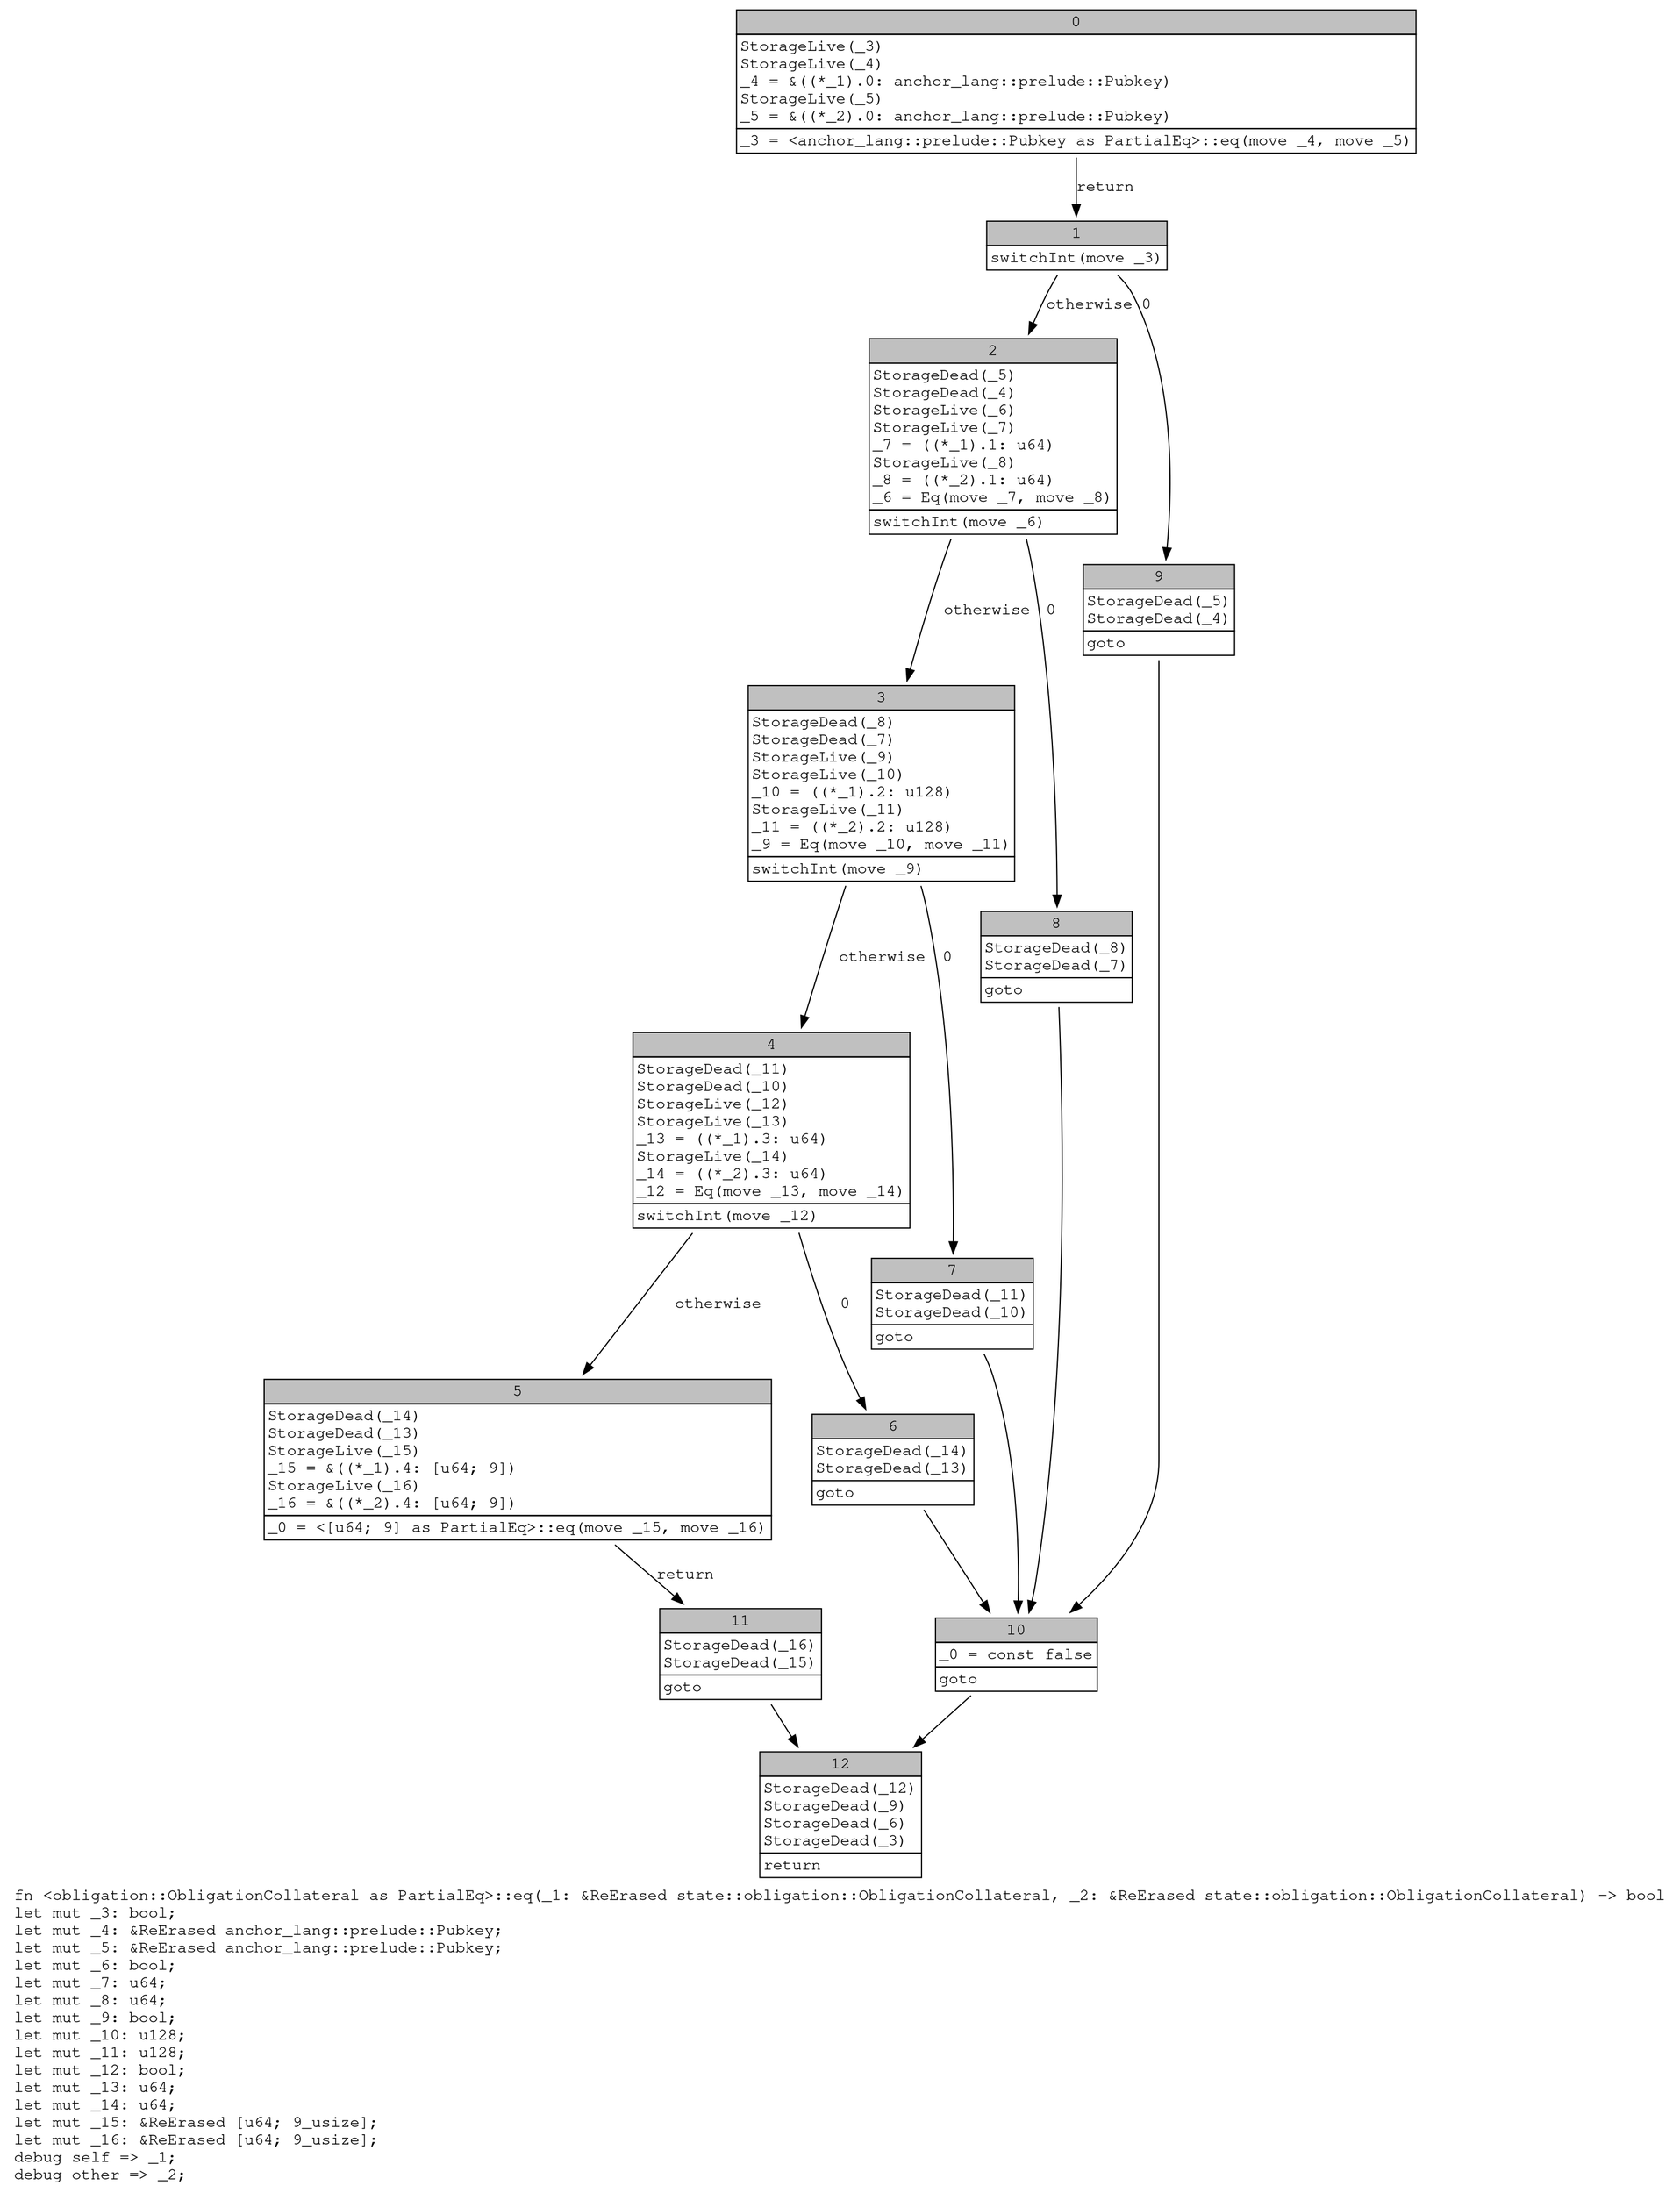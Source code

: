 digraph Mir_0_8178 {
    graph [fontname="Courier, monospace"];
    node [fontname="Courier, monospace"];
    edge [fontname="Courier, monospace"];
    label=<fn &lt;obligation::ObligationCollateral as PartialEq&gt;::eq(_1: &amp;ReErased state::obligation::ObligationCollateral, _2: &amp;ReErased state::obligation::ObligationCollateral) -&gt; bool<br align="left"/>let mut _3: bool;<br align="left"/>let mut _4: &amp;ReErased anchor_lang::prelude::Pubkey;<br align="left"/>let mut _5: &amp;ReErased anchor_lang::prelude::Pubkey;<br align="left"/>let mut _6: bool;<br align="left"/>let mut _7: u64;<br align="left"/>let mut _8: u64;<br align="left"/>let mut _9: bool;<br align="left"/>let mut _10: u128;<br align="left"/>let mut _11: u128;<br align="left"/>let mut _12: bool;<br align="left"/>let mut _13: u64;<br align="left"/>let mut _14: u64;<br align="left"/>let mut _15: &amp;ReErased [u64; 9_usize];<br align="left"/>let mut _16: &amp;ReErased [u64; 9_usize];<br align="left"/>debug self =&gt; _1;<br align="left"/>debug other =&gt; _2;<br align="left"/>>;
    bb0__0_8178 [shape="none", label=<<table border="0" cellborder="1" cellspacing="0"><tr><td bgcolor="gray" align="center" colspan="1">0</td></tr><tr><td align="left" balign="left">StorageLive(_3)<br/>StorageLive(_4)<br/>_4 = &amp;((*_1).0: anchor_lang::prelude::Pubkey)<br/>StorageLive(_5)<br/>_5 = &amp;((*_2).0: anchor_lang::prelude::Pubkey)<br/></td></tr><tr><td align="left">_3 = &lt;anchor_lang::prelude::Pubkey as PartialEq&gt;::eq(move _4, move _5)</td></tr></table>>];
    bb1__0_8178 [shape="none", label=<<table border="0" cellborder="1" cellspacing="0"><tr><td bgcolor="gray" align="center" colspan="1">1</td></tr><tr><td align="left">switchInt(move _3)</td></tr></table>>];
    bb2__0_8178 [shape="none", label=<<table border="0" cellborder="1" cellspacing="0"><tr><td bgcolor="gray" align="center" colspan="1">2</td></tr><tr><td align="left" balign="left">StorageDead(_5)<br/>StorageDead(_4)<br/>StorageLive(_6)<br/>StorageLive(_7)<br/>_7 = ((*_1).1: u64)<br/>StorageLive(_8)<br/>_8 = ((*_2).1: u64)<br/>_6 = Eq(move _7, move _8)<br/></td></tr><tr><td align="left">switchInt(move _6)</td></tr></table>>];
    bb3__0_8178 [shape="none", label=<<table border="0" cellborder="1" cellspacing="0"><tr><td bgcolor="gray" align="center" colspan="1">3</td></tr><tr><td align="left" balign="left">StorageDead(_8)<br/>StorageDead(_7)<br/>StorageLive(_9)<br/>StorageLive(_10)<br/>_10 = ((*_1).2: u128)<br/>StorageLive(_11)<br/>_11 = ((*_2).2: u128)<br/>_9 = Eq(move _10, move _11)<br/></td></tr><tr><td align="left">switchInt(move _9)</td></tr></table>>];
    bb4__0_8178 [shape="none", label=<<table border="0" cellborder="1" cellspacing="0"><tr><td bgcolor="gray" align="center" colspan="1">4</td></tr><tr><td align="left" balign="left">StorageDead(_11)<br/>StorageDead(_10)<br/>StorageLive(_12)<br/>StorageLive(_13)<br/>_13 = ((*_1).3: u64)<br/>StorageLive(_14)<br/>_14 = ((*_2).3: u64)<br/>_12 = Eq(move _13, move _14)<br/></td></tr><tr><td align="left">switchInt(move _12)</td></tr></table>>];
    bb5__0_8178 [shape="none", label=<<table border="0" cellborder="1" cellspacing="0"><tr><td bgcolor="gray" align="center" colspan="1">5</td></tr><tr><td align="left" balign="left">StorageDead(_14)<br/>StorageDead(_13)<br/>StorageLive(_15)<br/>_15 = &amp;((*_1).4: [u64; 9])<br/>StorageLive(_16)<br/>_16 = &amp;((*_2).4: [u64; 9])<br/></td></tr><tr><td align="left">_0 = &lt;[u64; 9] as PartialEq&gt;::eq(move _15, move _16)</td></tr></table>>];
    bb6__0_8178 [shape="none", label=<<table border="0" cellborder="1" cellspacing="0"><tr><td bgcolor="gray" align="center" colspan="1">6</td></tr><tr><td align="left" balign="left">StorageDead(_14)<br/>StorageDead(_13)<br/></td></tr><tr><td align="left">goto</td></tr></table>>];
    bb7__0_8178 [shape="none", label=<<table border="0" cellborder="1" cellspacing="0"><tr><td bgcolor="gray" align="center" colspan="1">7</td></tr><tr><td align="left" balign="left">StorageDead(_11)<br/>StorageDead(_10)<br/></td></tr><tr><td align="left">goto</td></tr></table>>];
    bb8__0_8178 [shape="none", label=<<table border="0" cellborder="1" cellspacing="0"><tr><td bgcolor="gray" align="center" colspan="1">8</td></tr><tr><td align="left" balign="left">StorageDead(_8)<br/>StorageDead(_7)<br/></td></tr><tr><td align="left">goto</td></tr></table>>];
    bb9__0_8178 [shape="none", label=<<table border="0" cellborder="1" cellspacing="0"><tr><td bgcolor="gray" align="center" colspan="1">9</td></tr><tr><td align="left" balign="left">StorageDead(_5)<br/>StorageDead(_4)<br/></td></tr><tr><td align="left">goto</td></tr></table>>];
    bb10__0_8178 [shape="none", label=<<table border="0" cellborder="1" cellspacing="0"><tr><td bgcolor="gray" align="center" colspan="1">10</td></tr><tr><td align="left" balign="left">_0 = const false<br/></td></tr><tr><td align="left">goto</td></tr></table>>];
    bb11__0_8178 [shape="none", label=<<table border="0" cellborder="1" cellspacing="0"><tr><td bgcolor="gray" align="center" colspan="1">11</td></tr><tr><td align="left" balign="left">StorageDead(_16)<br/>StorageDead(_15)<br/></td></tr><tr><td align="left">goto</td></tr></table>>];
    bb12__0_8178 [shape="none", label=<<table border="0" cellborder="1" cellspacing="0"><tr><td bgcolor="gray" align="center" colspan="1">12</td></tr><tr><td align="left" balign="left">StorageDead(_12)<br/>StorageDead(_9)<br/>StorageDead(_6)<br/>StorageDead(_3)<br/></td></tr><tr><td align="left">return</td></tr></table>>];
    bb0__0_8178 -> bb1__0_8178 [label="return"];
    bb1__0_8178 -> bb9__0_8178 [label="0"];
    bb1__0_8178 -> bb2__0_8178 [label="otherwise"];
    bb2__0_8178 -> bb8__0_8178 [label="0"];
    bb2__0_8178 -> bb3__0_8178 [label="otherwise"];
    bb3__0_8178 -> bb7__0_8178 [label="0"];
    bb3__0_8178 -> bb4__0_8178 [label="otherwise"];
    bb4__0_8178 -> bb6__0_8178 [label="0"];
    bb4__0_8178 -> bb5__0_8178 [label="otherwise"];
    bb5__0_8178 -> bb11__0_8178 [label="return"];
    bb6__0_8178 -> bb10__0_8178 [label=""];
    bb7__0_8178 -> bb10__0_8178 [label=""];
    bb8__0_8178 -> bb10__0_8178 [label=""];
    bb9__0_8178 -> bb10__0_8178 [label=""];
    bb10__0_8178 -> bb12__0_8178 [label=""];
    bb11__0_8178 -> bb12__0_8178 [label=""];
}
